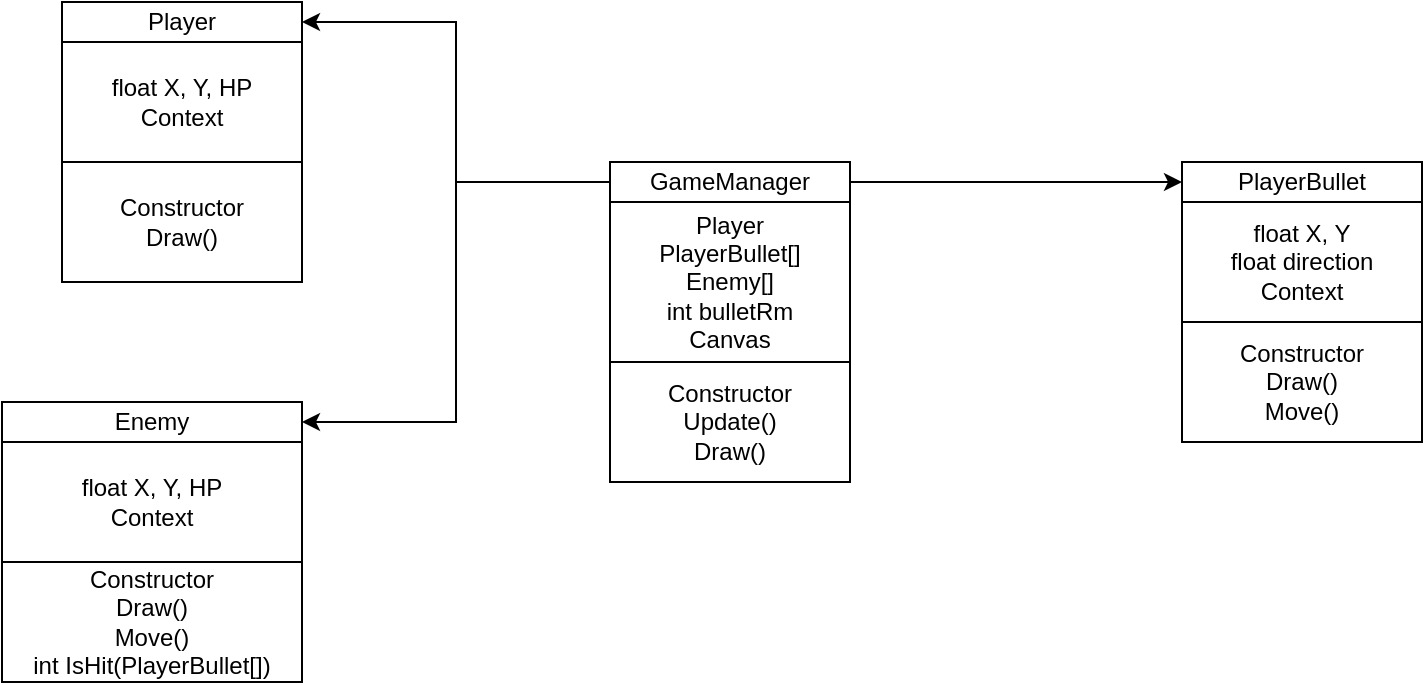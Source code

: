 <mxfile version="18.0.2" type="device"><diagram id="mKxnjtVlsZrMYy_v84bj" name="Page-1"><mxGraphModel dx="454" dy="668" grid="1" gridSize="10" guides="1" tooltips="1" connect="1" arrows="1" fold="1" page="1" pageScale="1" pageWidth="827" pageHeight="1169" math="0" shadow="0"><root><mxCell id="0"/><mxCell id="1" parent="0"/><mxCell id="KP3xpjBWithXTnJ_WK8q-24" style="edgeStyle=orthogonalEdgeStyle;rounded=0;orthogonalLoop=1;jettySize=auto;html=1;entryX=1;entryY=0.5;entryDx=0;entryDy=0;" parent="1" source="KP3xpjBWithXTnJ_WK8q-2" target="KP3xpjBWithXTnJ_WK8q-5" edge="1"><mxGeometry relative="1" as="geometry"/></mxCell><mxCell id="KP3xpjBWithXTnJ_WK8q-25" style="edgeStyle=orthogonalEdgeStyle;rounded=0;orthogonalLoop=1;jettySize=auto;html=1;entryX=1;entryY=0.5;entryDx=0;entryDy=0;" parent="1" source="KP3xpjBWithXTnJ_WK8q-2" target="KP3xpjBWithXTnJ_WK8q-8" edge="1"><mxGeometry relative="1" as="geometry"/></mxCell><mxCell id="KP3xpjBWithXTnJ_WK8q-26" style="edgeStyle=orthogonalEdgeStyle;rounded=0;orthogonalLoop=1;jettySize=auto;html=1;entryX=0;entryY=0.5;entryDx=0;entryDy=0;" parent="1" source="KP3xpjBWithXTnJ_WK8q-2" target="KP3xpjBWithXTnJ_WK8q-16" edge="1"><mxGeometry relative="1" as="geometry"/></mxCell><mxCell id="KP3xpjBWithXTnJ_WK8q-2" value="GameManager" style="rounded=0;whiteSpace=wrap;html=1;" parent="1" vertex="1"><mxGeometry x="354" y="180" width="120" height="20" as="geometry"/></mxCell><mxCell id="KP3xpjBWithXTnJ_WK8q-3" value="Player&lt;br&gt;PlayerBullet[]&lt;br&gt;Enemy[]&lt;br&gt;int bulletRm&lt;br&gt;Canvas" style="rounded=0;whiteSpace=wrap;html=1;" parent="1" vertex="1"><mxGeometry x="354" y="200" width="120" height="80" as="geometry"/></mxCell><mxCell id="KP3xpjBWithXTnJ_WK8q-4" value="Constructor&lt;br&gt;Update()&lt;br&gt;Draw()" style="rounded=0;whiteSpace=wrap;html=1;" parent="1" vertex="1"><mxGeometry x="354" y="280" width="120" height="60" as="geometry"/></mxCell><mxCell id="KP3xpjBWithXTnJ_WK8q-5" value="Player" style="rounded=0;whiteSpace=wrap;html=1;" parent="1" vertex="1"><mxGeometry x="80" y="100" width="120" height="20" as="geometry"/></mxCell><mxCell id="KP3xpjBWithXTnJ_WK8q-6" value="float&amp;nbsp;X, Y, HP&lt;br&gt;Context" style="rounded=0;whiteSpace=wrap;html=1;" parent="1" vertex="1"><mxGeometry x="80" y="120" width="120" height="60" as="geometry"/></mxCell><mxCell id="KP3xpjBWithXTnJ_WK8q-7" value="Constructor&lt;br&gt;Draw()" style="rounded=0;whiteSpace=wrap;html=1;" parent="1" vertex="1"><mxGeometry x="80" y="180" width="120" height="60" as="geometry"/></mxCell><mxCell id="KP3xpjBWithXTnJ_WK8q-8" value="Enemy" style="rounded=0;whiteSpace=wrap;html=1;" parent="1" vertex="1"><mxGeometry x="50" y="300" width="150" height="20" as="geometry"/></mxCell><mxCell id="KP3xpjBWithXTnJ_WK8q-9" value="float&amp;nbsp;X, Y, HP&lt;br&gt;Context" style="rounded=0;whiteSpace=wrap;html=1;" parent="1" vertex="1"><mxGeometry x="50" y="320" width="150" height="60" as="geometry"/></mxCell><mxCell id="KP3xpjBWithXTnJ_WK8q-10" value="Constructor&lt;br&gt;Draw()&lt;br&gt;Move()&lt;br&gt;int IsHit(PlayerBullet[])" style="rounded=0;whiteSpace=wrap;html=1;" parent="1" vertex="1"><mxGeometry x="50" y="380" width="150" height="60" as="geometry"/></mxCell><mxCell id="KP3xpjBWithXTnJ_WK8q-16" value="PlayerBullet" style="rounded=0;whiteSpace=wrap;html=1;" parent="1" vertex="1"><mxGeometry x="640" y="180" width="120" height="20" as="geometry"/></mxCell><mxCell id="KP3xpjBWithXTnJ_WK8q-17" value="float&amp;nbsp;X, Y&lt;br&gt;float direction&lt;br&gt;Context" style="rounded=0;whiteSpace=wrap;html=1;" parent="1" vertex="1"><mxGeometry x="640" y="200" width="120" height="60" as="geometry"/></mxCell><mxCell id="KP3xpjBWithXTnJ_WK8q-18" value="Constructor&lt;br&gt;Draw()&lt;br&gt;Move()" style="rounded=0;whiteSpace=wrap;html=1;" parent="1" vertex="1"><mxGeometry x="640" y="260" width="120" height="60" as="geometry"/></mxCell></root></mxGraphModel></diagram></mxfile>